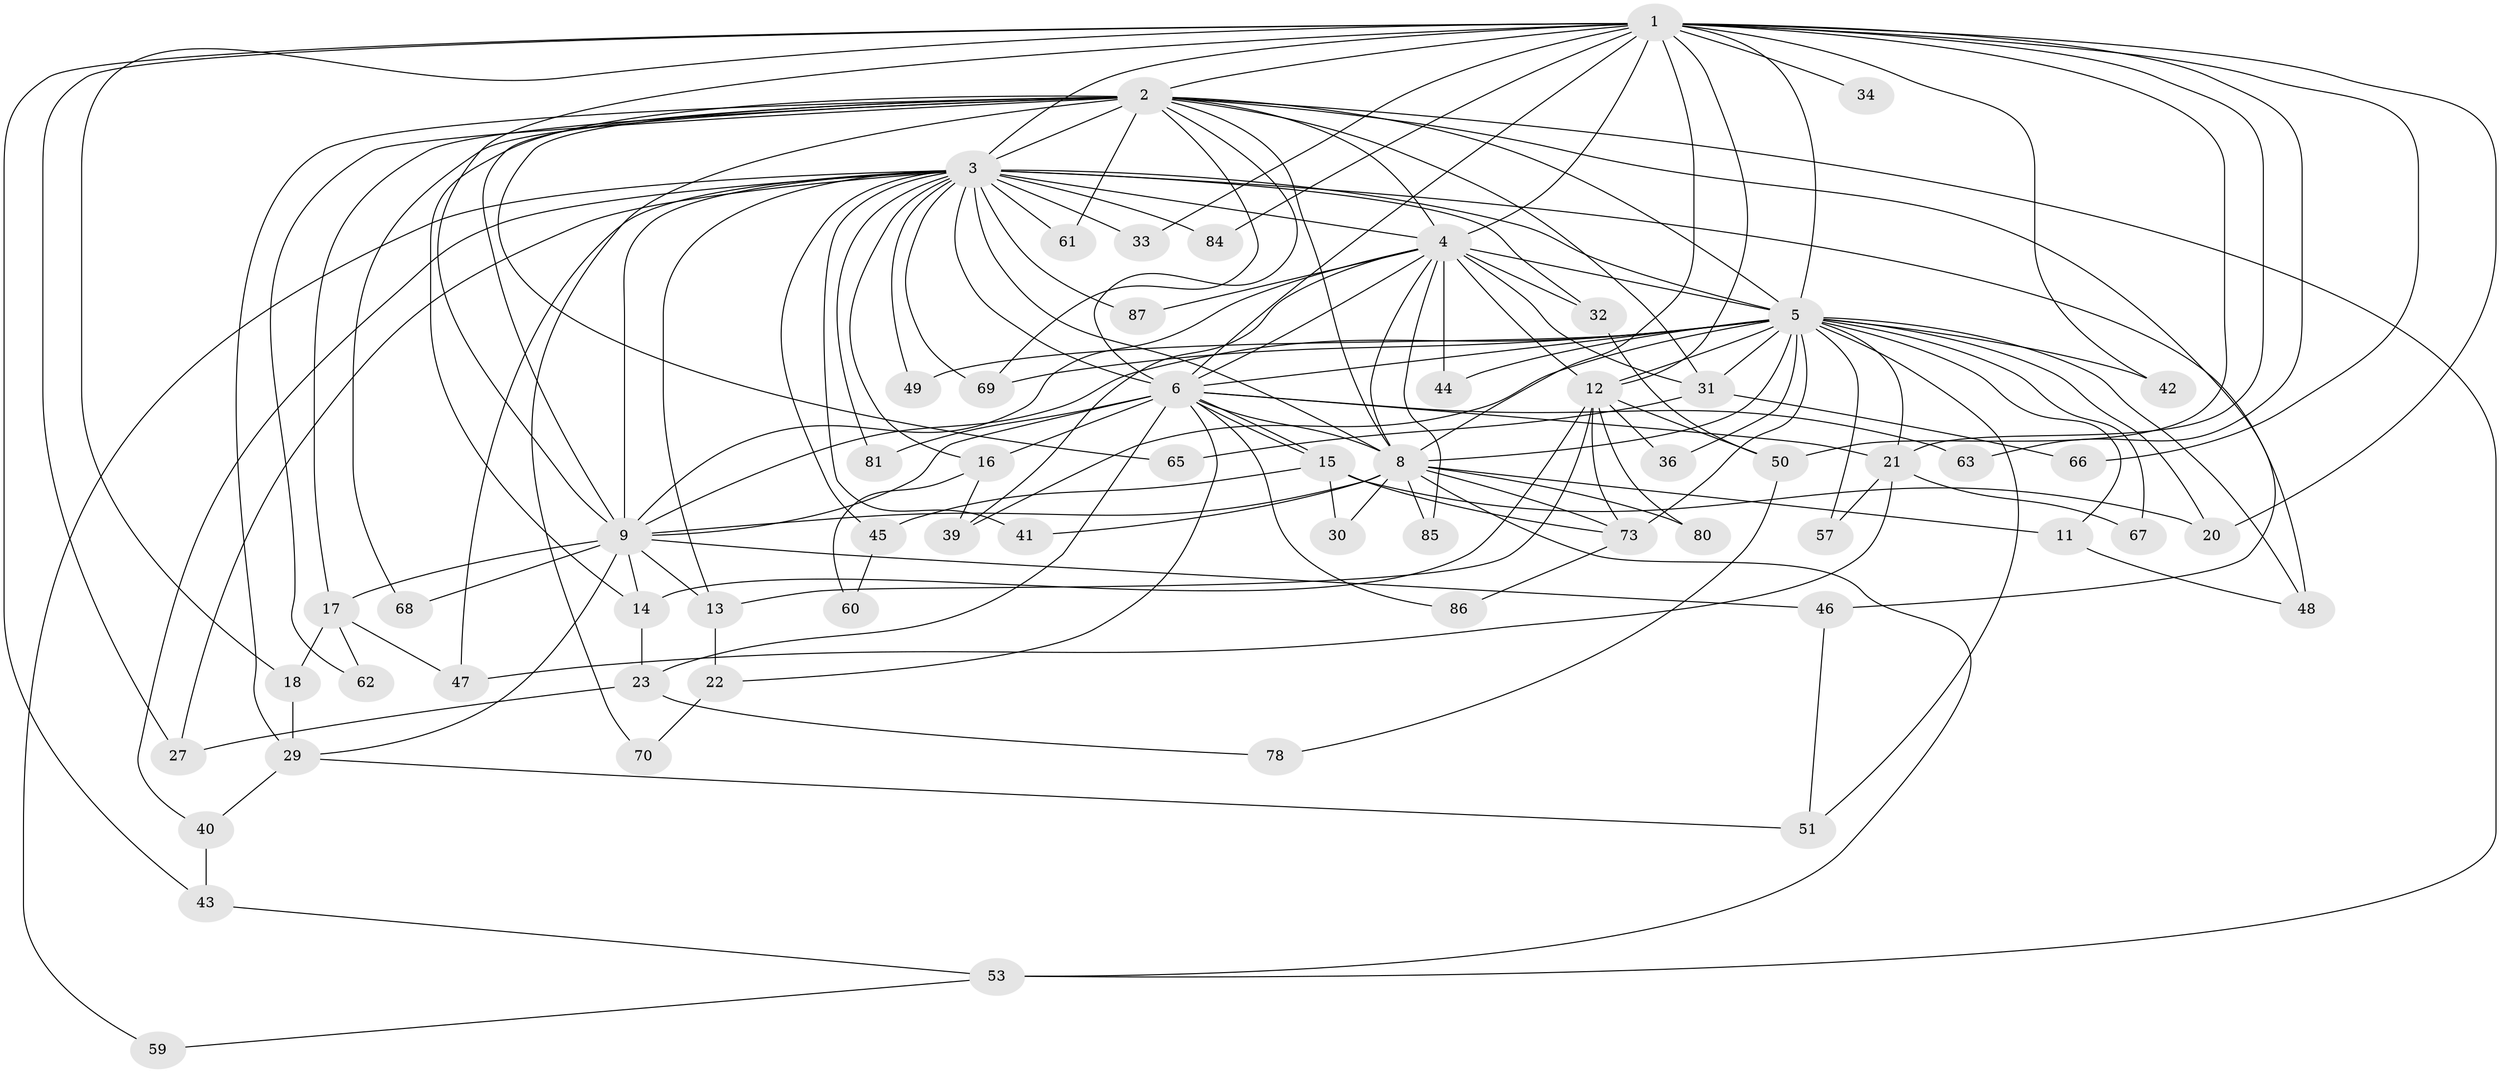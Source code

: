 // Generated by graph-tools (version 1.1) at 2025/23/03/03/25 07:23:47]
// undirected, 62 vertices, 152 edges
graph export_dot {
graph [start="1"]
  node [color=gray90,style=filled];
  1 [super="+26"];
  2 [super="+10"];
  3 [super="+7"];
  4 [super="+56"];
  5 [super="+76"];
  6 [super="+19"];
  8 [super="+25"];
  9 [super="+24"];
  11;
  12 [super="+37"];
  13 [super="+55"];
  14 [super="+28"];
  15 [super="+58"];
  16;
  17 [super="+54"];
  18;
  20;
  21 [super="+38"];
  22 [super="+75"];
  23 [super="+71"];
  27;
  29 [super="+74"];
  30;
  31 [super="+35"];
  32;
  33;
  34;
  36;
  39 [super="+72"];
  40;
  41;
  42;
  43;
  44;
  45;
  46;
  47;
  48 [super="+77"];
  49;
  50 [super="+52"];
  51 [super="+83"];
  53 [super="+64"];
  57;
  59;
  60;
  61;
  62;
  63;
  65;
  66;
  67;
  68;
  69 [super="+82"];
  70;
  73 [super="+79"];
  78;
  80;
  81;
  84;
  85;
  86;
  87;
  1 -- 2 [weight=2];
  1 -- 3 [weight=2];
  1 -- 4 [weight=2];
  1 -- 5;
  1 -- 6;
  1 -- 8 [weight=3];
  1 -- 9;
  1 -- 18;
  1 -- 20;
  1 -- 21;
  1 -- 33;
  1 -- 42;
  1 -- 50;
  1 -- 66;
  1 -- 34;
  1 -- 84;
  1 -- 27;
  1 -- 43;
  1 -- 63;
  1 -- 12;
  2 -- 3 [weight=4];
  2 -- 4 [weight=2];
  2 -- 5 [weight=2];
  2 -- 6 [weight=2];
  2 -- 8 [weight=2];
  2 -- 9 [weight=2];
  2 -- 17;
  2 -- 65;
  2 -- 68;
  2 -- 69;
  2 -- 70;
  2 -- 46;
  2 -- 61;
  2 -- 29;
  2 -- 62;
  2 -- 31;
  2 -- 14;
  2 -- 53;
  3 -- 4 [weight=2];
  3 -- 5 [weight=2];
  3 -- 6 [weight=2];
  3 -- 8 [weight=2];
  3 -- 9 [weight=2];
  3 -- 27;
  3 -- 32;
  3 -- 33;
  3 -- 40;
  3 -- 45;
  3 -- 47;
  3 -- 49;
  3 -- 59;
  3 -- 61;
  3 -- 69;
  3 -- 81;
  3 -- 84;
  3 -- 87;
  3 -- 41;
  3 -- 16;
  3 -- 48;
  3 -- 13;
  4 -- 5;
  4 -- 6;
  4 -- 8;
  4 -- 9;
  4 -- 12;
  4 -- 32;
  4 -- 44;
  4 -- 85;
  4 -- 87;
  4 -- 31;
  4 -- 39;
  5 -- 6;
  5 -- 8;
  5 -- 9;
  5 -- 11;
  5 -- 12;
  5 -- 20;
  5 -- 31;
  5 -- 36;
  5 -- 39;
  5 -- 42;
  5 -- 44;
  5 -- 48;
  5 -- 49;
  5 -- 51;
  5 -- 57;
  5 -- 67;
  5 -- 21;
  5 -- 73;
  5 -- 69;
  6 -- 8;
  6 -- 9 [weight=2];
  6 -- 15;
  6 -- 15;
  6 -- 16;
  6 -- 22;
  6 -- 23;
  6 -- 81;
  6 -- 86;
  6 -- 21;
  6 -- 63;
  8 -- 9;
  8 -- 11;
  8 -- 30;
  8 -- 41;
  8 -- 53;
  8 -- 85;
  8 -- 80;
  8 -- 73;
  9 -- 13;
  9 -- 14;
  9 -- 17;
  9 -- 46;
  9 -- 68;
  9 -- 29;
  11 -- 48;
  12 -- 13;
  12 -- 14;
  12 -- 36;
  12 -- 73;
  12 -- 80;
  12 -- 50;
  13 -- 22;
  14 -- 23;
  15 -- 30;
  15 -- 45;
  15 -- 20;
  15 -- 73;
  16 -- 39;
  16 -- 60;
  17 -- 18;
  17 -- 62;
  17 -- 47;
  18 -- 29;
  21 -- 67;
  21 -- 57;
  21 -- 47;
  22 -- 70;
  23 -- 27;
  23 -- 78;
  29 -- 40;
  29 -- 51;
  31 -- 66;
  31 -- 65;
  32 -- 50;
  40 -- 43;
  43 -- 53;
  45 -- 60;
  46 -- 51;
  50 -- 78;
  53 -- 59;
  73 -- 86;
}
